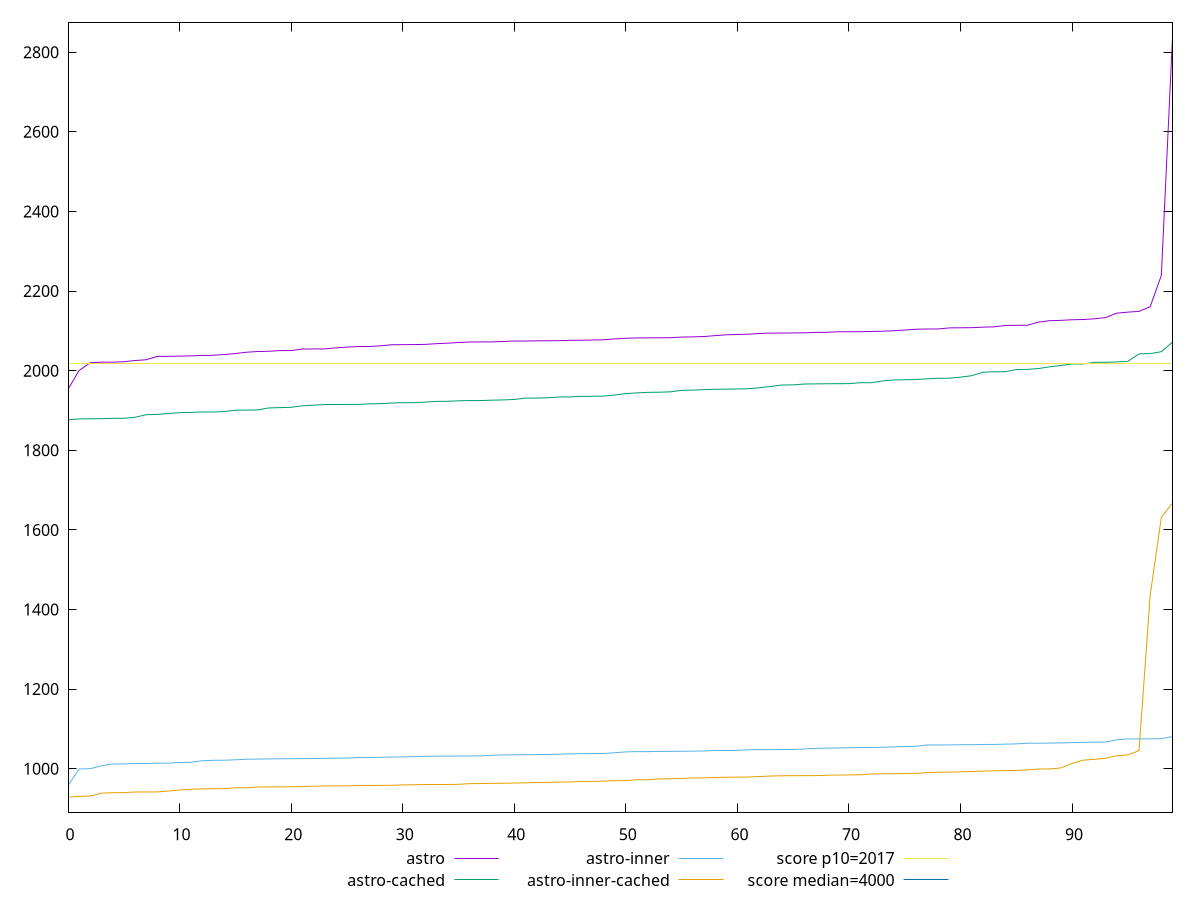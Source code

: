 reset

$astro <<EOF
0 1952.8999999999987
1 2000.584
2 2020.0800000000013
3 2021.188000000001
4 2021.375999999999
5 2022.3839999999993
6 2025.480000000001
7 2027.3280000000004
8 2035.8120000000004
9 2036.0120000000006
10 2036.5199999999986
11 2037.091999999999
12 2038.1760000000006
13 2038.6480000000001
14 2040.4999999999993
15 2043.0519999999997
16 2046.276000000001
17 2048.0920000000006
18 2048.6360000000004
19 2050.3519999999994
20 2050.4199999999996
21 2054.2639999999988
22 2054.5399999999995
23 2054.6360000000004
24 2057.171999999999
25 2059.1920000000005
26 2060.54
27 2060.7399999999993
28 2062.3
29 2065.0360000000005
30 2065.3119999999985
31 2065.4840000000004
32 2065.9719999999993
33 2067.7320000000004
34 2068.9839999999976
35 2070.652
36 2071.963999999999
37 2072.1360000000004
38 2072.1800000000003
39 2073.3519999999994
40 2074.3000000000006
41 2074.380000000001
42 2074.908000000001
43 2075.076
44 2075.2920000000004
45 2076.127999999999
46 2076.3880000000004
47 2076.9880000000007
48 2077.536000000002
49 2079.779999999999
50 2081.2760000000003
51 2082.188
52 2082.452
53 2082.5400000000013
54 2082.7760000000007
55 2084.268
56 2084.9079999999994
57 2085.7039999999997
58 2087.932
59 2090.0640000000017
60 2090.879999999999
61 2091.5360000000014
62 2093.431999999999
63 2094.2040000000015
64 2094.4480000000012
65 2094.7440000000006
66 2094.9799999999996
67 2096.1120000000014
68 2096.3160000000007
69 2097.656
70 2097.711999999999
71 2097.8280000000013
72 2098.3759999999975
73 2099.0680000000007
74 2100.1080000000006
75 2101.984000000001
76 2104.032
77 2104.628
78 2104.7759999999994
79 2107.4080000000004
80 2107.7
81 2107.919999999999
82 2109.2360000000012
83 2110.084000000001
84 2113.3920000000026
85 2113.896000000001
86 2114.147999999999
87 2122.0199999999986
88 2125.5600000000013
89 2126.3559999999998
90 2127.8880000000004
91 2128.456000000002
92 2130.252000000001
93 2133.2320000000013
94 2144.4760000000006
95 2146.9919999999993
96 2148.9199999999996
97 2160.6440000000002
98 2239.3559999999984
99 2836.9359999999965
EOF

$astroCached <<EOF
0 1876.5959999999984
1 1878.7119999999986
2 1879.0760000000007
3 1879.3079999999989
4 1880.2879999999993
5 1880.3159999999987
6 1882.8039999999999
7 1889.372
8 1889.9999999999986
9 1892.4159999999983
10 1894.3479999999993
11 1895.1639999999984
12 1896.0039999999985
13 1896.1359999999988
14 1897.0919999999996
15 1900.6839999999977
16 1900.8559999999977
17 1901.2759999999992
18 1906.3599999999994
19 1907.095999999999
20 1907.979999999999
21 1911.6280000000004
22 1913.3400000000001
23 1914.8719999999998
24 1914.9599999999978
25 1915.1479999999992
26 1915.203999999999
27 1916.4959999999976
28 1917.1319999999976
29 1918.583999999998
30 1919.4799999999998
31 1919.519999999999
32 1920.887999999999
33 1922.8119999999992
34 1922.9799999999989
35 1924.2399999999986
36 1924.851999999997
37 1924.8839999999989
38 1925.824
39 1926.4639999999988
40 1927.5799999999992
41 1930.9519999999984
42 1931.1719999999984
43 1931.8119999999985
44 1933.7159999999994
45 1934.0799999999988
46 1935.3959999999993
47 1935.4919999999972
48 1936.151999999999
49 1938.736
50 1942.3839999999977
51 1944.1039999999987
52 1945.4999999999986
53 1945.8599999999983
54 1946.7479999999987
55 1950.5479999999982
56 1950.9719999999988
57 1952.2679999999996
58 1953.152
59 1953.5839999999996
60 1953.931999999998
61 1954.671999999999
62 1957.0679999999984
63 1960.3399999999997
64 1963.8999999999996
65 1964.3399999999988
66 1966.3599999999988
67 1966.7399999999996
68 1967.067999999999
69 1967.2159999999994
70 1967.3599999999974
71 1969.7039999999986
72 1969.7519999999981
73 1974.1559999999988
74 1976.6399999999983
75 1976.987999999998
76 1977.723999999999
77 1979.4440000000006
78 1980.9080000000004
79 1981.0039999999985
80 1983.7079999999999
81 1987.256
82 1996.0399999999984
83 1997.1719999999978
84 1997.3119999999985
85 2002.7799999999995
86 2003.1239999999993
87 2005.3839999999998
88 2009.667999999997
89 2013.0879999999986
90 2016.7319999999993
91 2016.8799999999992
92 2020.899999999997
93 2020.9719999999995
94 2021.935999999999
95 2023.4119999999994
96 2042.199999999999
97 2042.8479999999986
98 2047.603999999998
99 2071.819999999999
EOF

$astroInner <<EOF
0 957.3080000000004
1 999.2840000000007
2 1000.1399999999994
3 1007.4720000000008
4 1011.848
5 1011.9000000000003
6 1012.8880000000004
7 1012.8920000000004
8 1013.8880000000008
9 1014.156000000001
10 1015.6360000000003
11 1016.1839999999993
12 1019.9280000000003
13 1021.1360000000002
14 1021.3119999999998
15 1022.4600000000006
16 1023.8600000000001
17 1024.228000000001
18 1024.608
19 1025.0120000000002
20 1025.2120000000004
21 1025.3119999999994
22 1025.7240000000002
23 1026.0720000000008
24 1026.4280000000003
25 1026.8039999999996
26 1027.8
27 1028.0079999999996
28 1028.6759999999995
29 1029.328
30 1029.6
31 1030.4599999999991
32 1031.2840000000003
33 1031.5880000000009
34 1031.6359999999997
35 1031.7200000000003
36 1032.2000000000005
37 1032.3280000000002
38 1033.7799999999997
39 1034.6880000000003
40 1034.888000000001
41 1035.3200000000004
42 1035.5200000000007
43 1035.8640000000003
44 1036.4879999999998
45 1037.3400000000001
46 1037.7239999999995
47 1038.1000000000013
48 1038.208
49 1040.1840000000009
50 1042.3680000000004
51 1042.8560000000002
52 1042.9600000000003
53 1043.4640000000004
54 1043.596000000001
55 1043.8079999999993
56 1044.1839999999997
57 1044.6039999999998
58 1045.712
59 1045.9360000000004
60 1046.008
61 1047.519999999999
62 1047.8759999999995
63 1048.0200000000002
64 1048.0279999999993
65 1048.3360000000007
66 1049.5920000000003
67 1051.1519999999998
68 1051.692
69 1052.1520000000003
70 1052.6439999999996
71 1053.2079999999999
72 1053.232
73 1053.8839999999989
74 1054.808000000001
75 1055.932
76 1056.0960000000005
77 1059.612
78 1059.640000000001
79 1059.7720000000008
80 1060.2679999999998
81 1060.3600000000006
82 1060.9639999999997
83 1061.024000000001
84 1061.7159999999997
85 1062.3800000000003
86 1064.0000000000005
87 1064.0760000000007
88 1064.4160000000004
89 1064.8079999999995
90 1065.5520000000008
91 1066.048000000001
92 1066.7679999999991
93 1067.0360000000003
94 1072.664000000001
95 1074.8200000000006
96 1074.8399999999995
97 1074.9959999999994
98 1075.5720000000003
99 1080.752
EOF

$astroInnerCached <<EOF
0 928.5760000000002
1 930.4360000000007
2 931.4120000000004
3 938.6720000000004
4 939.7120000000011
5 939.9639999999994
6 941.4760000000008
7 941.644
8 941.68
9 943.900000000001
10 946.5680000000002
11 948.2720000000003
12 949.3599999999998
13 949.8480000000004
14 949.9000000000002
15 951.9480000000009
16 952.0200000000008
17 953.9840000000008
18 954.2440000000005
19 954.4799999999999
20 954.5960000000009
21 955.2359999999998
22 956.2280000000011
23 956.76
24 956.7800000000009
25 957.1280000000004
26 957.6039999999998
27 958.0599999999998
28 958.092
29 958.528
30 959.2759999999998
31 959.6600000000007
32 960.2880000000001
33 960.3639999999997
34 960.4039999999999
35 960.8119999999998
36 962.5400000000009
37 962.6759999999999
38 963.2960000000005
39 963.5560000000002
40 964.0279999999999
41 964.6200000000002
42 965.3600000000007
43 965.7120000000001
44 966.6000000000005
45 966.6439999999998
46 967.9799999999994
47 968.092000000001
48 968.9000000000007
49 970.0800000000002
50 970.1039999999994
51 972.2399999999999
52 972.2880000000008
53 974.396
54 974.8319999999998
55 975.7160000000007
56 976.7720000000002
57 976.9320000000004
58 977.9479999999998
59 978.6560000000004
60 978.8240000000004
61 979.2040000000006
62 980.3760000000004
63 981.6160000000008
64 982.3439999999998
65 982.4600000000002
66 982.5520000000001
67 982.5759999999999
68 983.5840000000006
69 984.0760000000007
70 984.4280000000002
71 984.6840000000004
72 986.6400000000004
73 987.2039999999998
74 987.4440000000005
75 987.876
76 988.5559999999997
77 990.0120000000004
78 991.260000000001
79 991.4719999999999
80 992.2079999999999
81 993.1000000000003
82 993.7480000000008
83 994.7560000000008
84 995.3240000000003
85 995.7359999999994
86 996.9840000000002
87 999.260000000001
88 999.3960000000003
89 1002.0799999999999
90 1013.4679999999995
91 1021.4760000000002
92 1023.5320000000004
93 1026.3959999999997
94 1032.6400000000008
95 1034.7919999999995
96 1045.5320000000006
97 1435.6
98 1631.3999999999976
99 1667.904
EOF

set key outside below
set xrange [0:99]
set yrange [890.4088000000004:2875.1031999999964]
set trange [890.4088000000004:2875.1031999999964]
set terminal svg size 640, 560 enhanced background rgb 'white'
set output "reports/report_00033_2021-03-01T14-23-16.841Z/mainthread-work-breakdown/comparison/sorted/all_raw.svg"

plot $astro title "astro" with line, \
     $astroCached title "astro-cached" with line, \
     $astroInner title "astro-inner" with line, \
     $astroInnerCached title "astro-inner-cached" with line, \
     2017 title "score p10=2017", \
     4000 title "score median=4000"

reset
